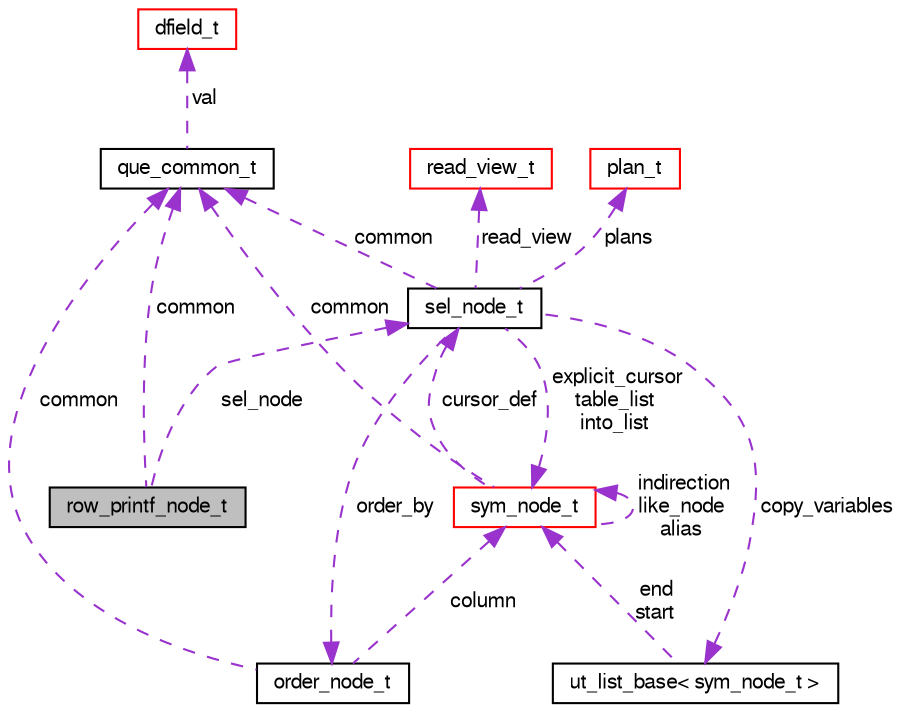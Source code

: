 digraph "row_printf_node_t"
{
  bgcolor="transparent";
  edge [fontname="FreeSans",fontsize="10",labelfontname="FreeSans",labelfontsize="10"];
  node [fontname="FreeSans",fontsize="10",shape=record];
  Node1 [label="row_printf_node_t",height=0.2,width=0.4,color="black", fillcolor="grey75", style="filled" fontcolor="black"];
  Node2 -> Node1 [dir="back",color="darkorchid3",fontsize="10",style="dashed",label=" common" ,fontname="FreeSans"];
  Node2 [label="que_common_t",height=0.2,width=0.4,color="black",URL="$structque__common__t.html"];
  Node3 -> Node2 [dir="back",color="darkorchid3",fontsize="10",style="dashed",label=" val" ,fontname="FreeSans"];
  Node3 [label="dfield_t",height=0.2,width=0.4,color="red",URL="$structdfield__t.html"];
  Node4 -> Node1 [dir="back",color="darkorchid3",fontsize="10",style="dashed",label=" sel_node" ,fontname="FreeSans"];
  Node4 [label="sel_node_t",height=0.2,width=0.4,color="black",URL="$structsel__node__t.html"];
  Node2 -> Node4 [dir="back",color="darkorchid3",fontsize="10",style="dashed",label=" common" ,fontname="FreeSans"];
  Node5 -> Node4 [dir="back",color="darkorchid3",fontsize="10",style="dashed",label=" order_by" ,fontname="FreeSans"];
  Node5 [label="order_node_t",height=0.2,width=0.4,color="black",URL="$structorder__node__t.html"];
  Node2 -> Node5 [dir="back",color="darkorchid3",fontsize="10",style="dashed",label=" common" ,fontname="FreeSans"];
  Node6 -> Node5 [dir="back",color="darkorchid3",fontsize="10",style="dashed",label=" column" ,fontname="FreeSans"];
  Node6 [label="sym_node_t",height=0.2,width=0.4,color="red",URL="$structsym__node__t.html"];
  Node2 -> Node6 [dir="back",color="darkorchid3",fontsize="10",style="dashed",label=" common" ,fontname="FreeSans"];
  Node4 -> Node6 [dir="back",color="darkorchid3",fontsize="10",style="dashed",label=" cursor_def" ,fontname="FreeSans"];
  Node6 -> Node6 [dir="back",color="darkorchid3",fontsize="10",style="dashed",label=" indirection\nlike_node\nalias" ,fontname="FreeSans"];
  Node7 -> Node4 [dir="back",color="darkorchid3",fontsize="10",style="dashed",label=" copy_variables" ,fontname="FreeSans"];
  Node7 [label="ut_list_base\< sym_node_t \>",height=0.2,width=0.4,color="black",URL="$structut__list__base.html"];
  Node6 -> Node7 [dir="back",color="darkorchid3",fontsize="10",style="dashed",label=" end\nstart" ,fontname="FreeSans"];
  Node6 -> Node4 [dir="back",color="darkorchid3",fontsize="10",style="dashed",label=" explicit_cursor\ntable_list\ninto_list" ,fontname="FreeSans"];
  Node8 -> Node4 [dir="back",color="darkorchid3",fontsize="10",style="dashed",label=" plans" ,fontname="FreeSans"];
  Node8 [label="plan_t",height=0.2,width=0.4,color="red",URL="$structplan__t.html"];
  Node9 -> Node4 [dir="back",color="darkorchid3",fontsize="10",style="dashed",label=" read_view" ,fontname="FreeSans"];
  Node9 [label="read_view_t",height=0.2,width=0.4,color="red",URL="$structread__view__t.html"];
}
